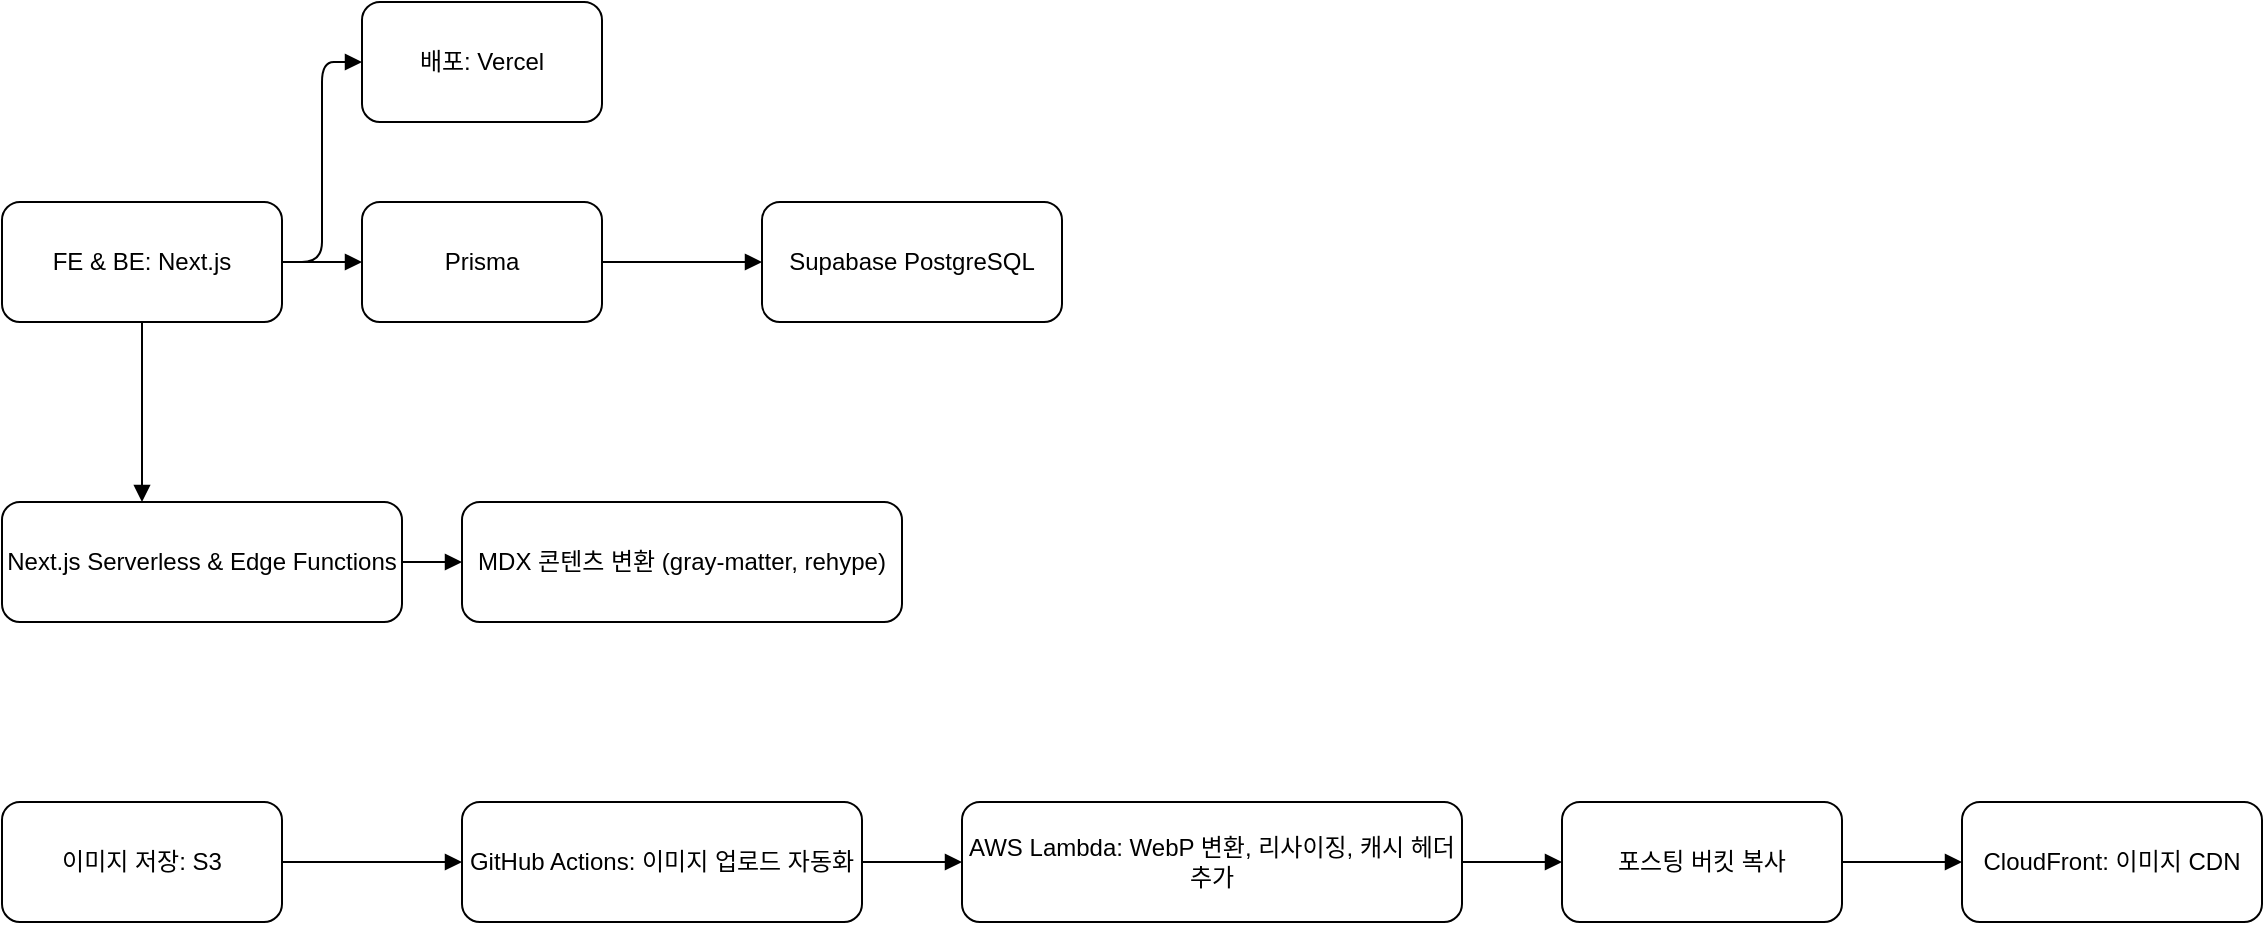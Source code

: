 <mxfile version="26.2.9">
  <diagram id="Ht1M8jgEwFfnCIfOTk4-" name="Page-1">
    <mxGraphModel dx="1556" dy="860" grid="1" gridSize="10" guides="1" tooltips="1" connect="1" arrows="1" fold="1" page="1" pageScale="1" pageWidth="1169" pageHeight="827" math="0" shadow="0">
      <root>
        <mxCell id="0" />
        <mxCell id="1" parent="0" />
        <mxCell id="2" value="FE &amp; BE: Next.js" style="shape=rectangle;rounded=1;whiteSpace=wrap;html=1;" vertex="1" parent="1">
          <mxGeometry x="20" y="250" width="140" height="60" as="geometry" />
        </mxCell>
        <mxCell id="3" value="배포: Vercel" style="shape=rectangle;rounded=1;whiteSpace=wrap;html=1;" vertex="1" parent="1">
          <mxGeometry x="200" y="150" width="120" height="60" as="geometry" />
        </mxCell>
        <mxCell id="4" value="Prisma" style="shape=rectangle;rounded=1;whiteSpace=wrap;html=1;" vertex="1" parent="1">
          <mxGeometry x="200" y="250" width="120" height="60" as="geometry" />
        </mxCell>
        <mxCell id="5" value="Supabase PostgreSQL" style="shape=rectangle;rounded=1;whiteSpace=wrap;html=1;" vertex="1" parent="1">
          <mxGeometry x="400" y="250" width="150" height="60" as="geometry" />
        </mxCell>
        <mxCell id="6" value="Next.js Serverless &amp; Edge Functions" style="shape=rectangle;rounded=1;whiteSpace=wrap;html=1;" vertex="1" parent="1">
          <mxGeometry x="20" y="400" width="200" height="60" as="geometry" />
        </mxCell>
        <mxCell id="7" value="MDX 콘텐츠 변환 (gray-matter, rehype)" style="shape=rectangle;rounded=1;whiteSpace=wrap;html=1;" vertex="1" parent="1">
          <mxGeometry x="250" y="400" width="220" height="60" as="geometry" />
        </mxCell>
        <mxCell id="8" value="이미지 저장: S3" style="shape=rectangle;rounded=1;whiteSpace=wrap;html=1;" vertex="1" parent="1">
          <mxGeometry x="20" y="550" width="140" height="60" as="geometry" />
        </mxCell>
        <mxCell id="9" value="GitHub Actions: 이미지 업로드 자동화" style="shape=rectangle;rounded=1;whiteSpace=wrap;html=1;" vertex="1" parent="1">
          <mxGeometry x="250" y="550" width="200" height="60" as="geometry" />
        </mxCell>
        <mxCell id="10" value="AWS Lambda: WebP 변환, 리사이징, 캐시 헤더 추가" style="shape=rectangle;rounded=1;whiteSpace=wrap;html=1;" vertex="1" parent="1">
          <mxGeometry x="500" y="550" width="250" height="60" as="geometry" />
        </mxCell>
        <mxCell id="11" value="포스팅 버킷 복사" style="shape=rectangle;rounded=1;whiteSpace=wrap;html=1;" vertex="1" parent="1">
          <mxGeometry x="800" y="550" width="140" height="60" as="geometry" />
        </mxCell>
        <mxCell id="12" value="CloudFront: 이미지 CDN" style="shape=rectangle;rounded=1;whiteSpace=wrap;html=1;" vertex="1" parent="1">
          <mxGeometry x="1000" y="550" width="150" height="60" as="geometry" />
        </mxCell>
        <mxCell id="13" style="edgeStyle=elbowEdgeStyle;rounded=1;html=1;endArrow=block;" edge="1" parent="1" source="2" target="3">
          <mxGeometry relative="1" as="geometry" />
        </mxCell>
        <mxCell id="14" style="edgeStyle=elbowEdgeStyle;rounded=1;html=1;endArrow=block;" edge="1" parent="1" source="2" target="4">
          <mxGeometry relative="1" as="geometry" />
        </mxCell>
        <mxCell id="15" style="edgeStyle=elbowEdgeStyle;rounded=1;html=1;endArrow=block;" edge="1" parent="1" source="4" target="5">
          <mxGeometry relative="1" as="geometry" />
        </mxCell>
        <mxCell id="16" style="edgeStyle=elbowEdgeStyle;rounded=1;html=1;endArrow=block;" edge="1" parent="1" source="2" target="6">
          <mxGeometry relative="1" as="geometry" />
        </mxCell>
        <mxCell id="17" style="edgeStyle=elbowEdgeStyle;rounded=1;html=1;endArrow=block;" edge="1" parent="1" source="6" target="7">
          <mxGeometry relative="1" as="geometry" />
        </mxCell>
        <mxCell id="18" style="edgeStyle=elbowEdgeStyle;rounded=1;html=1;endArrow=block;" edge="1" parent="1" source="8" target="9">
          <mxGeometry relative="1" as="geometry" />
        </mxCell>
        <mxCell id="19" style="edgeStyle=elbowEdgeStyle;rounded=1;html=1;endArrow=block;" edge="1" parent="1" source="9" target="10">
          <mxGeometry relative="1" as="geometry" />
        </mxCell>
        <mxCell id="20" style="edgeStyle=elbowEdgeStyle;rounded=1;html=1;endArrow=block;" edge="1" parent="1" source="10" target="11">
          <mxGeometry relative="1" as="geometry" />
        </mxCell>
        <mxCell id="21" style="edgeStyle=elbowEdgeStyle;rounded=1;html=1;endArrow=block;" edge="1" parent="1" source="11" target="12">
          <mxGeometry relative="1" as="geometry" />
        </mxCell>
      </root>
    </mxGraphModel>
  </diagram>
</mxfile>
